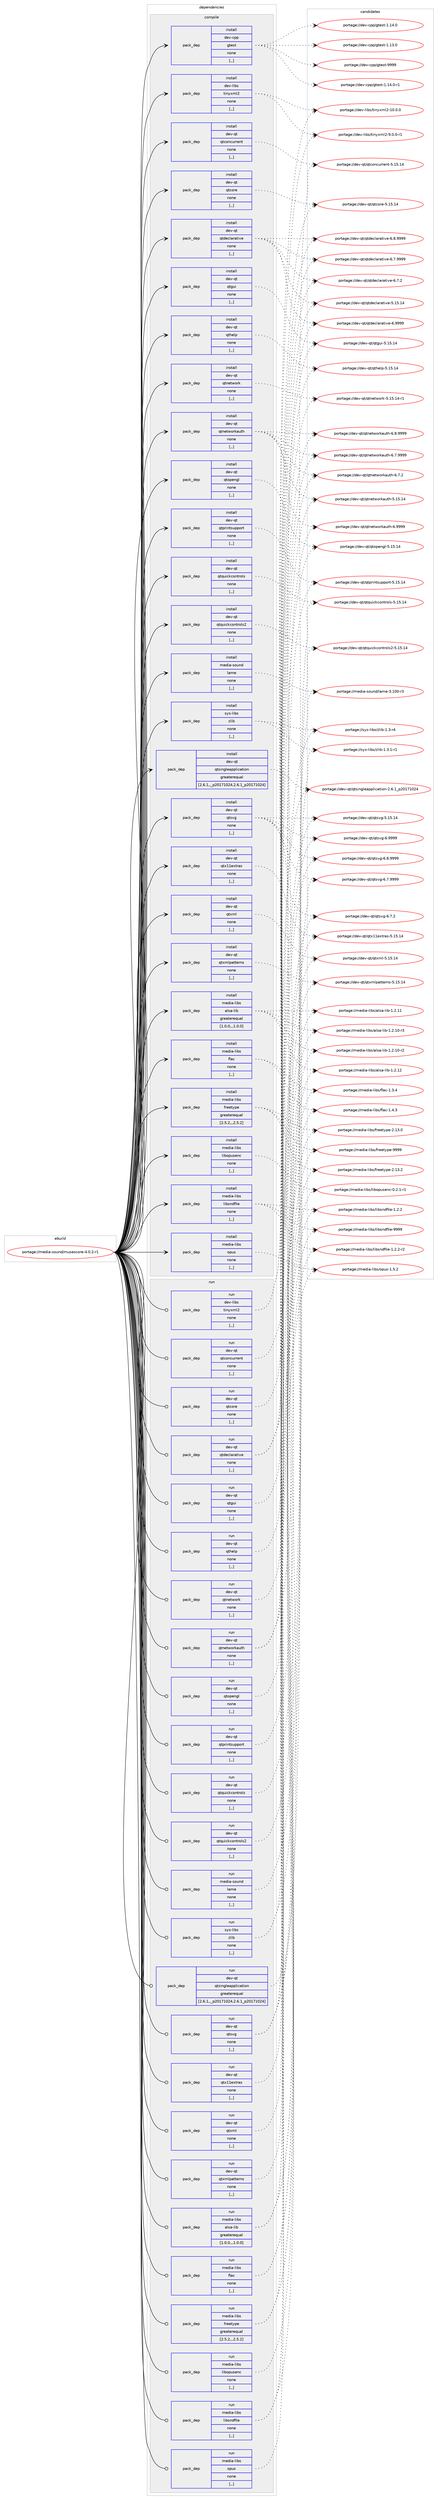 digraph prolog {

# *************
# Graph options
# *************

newrank=true;
concentrate=true;
compound=true;
graph [rankdir=LR,fontname=Helvetica,fontsize=10,ranksep=1.5];#, ranksep=2.5, nodesep=0.2];
edge  [arrowhead=vee];
node  [fontname=Helvetica,fontsize=10];

# **********
# The ebuild
# **********

subgraph cluster_leftcol {
color=gray;
label=<<i>ebuild</i>>;
id [label="portage://media-sound/musescore-4.0.2-r1", color=red, width=4, href="../media-sound/musescore-4.0.2-r1.svg"];
}

# ****************
# The dependencies
# ****************

subgraph cluster_midcol {
color=gray;
label=<<i>dependencies</i>>;
subgraph cluster_compile {
fillcolor="#eeeeee";
style=filled;
label=<<i>compile</i>>;
subgraph pack235444 {
dependency318830 [label=<<TABLE BORDER="0" CELLBORDER="1" CELLSPACING="0" CELLPADDING="4" WIDTH="220"><TR><TD ROWSPAN="6" CELLPADDING="30">pack_dep</TD></TR><TR><TD WIDTH="110">install</TD></TR><TR><TD>dev-cpp</TD></TR><TR><TD>gtest</TD></TR><TR><TD>none</TD></TR><TR><TD>[,,]</TD></TR></TABLE>>, shape=none, color=blue];
}
id:e -> dependency318830:w [weight=20,style="solid",arrowhead="vee"];
subgraph pack235445 {
dependency318831 [label=<<TABLE BORDER="0" CELLBORDER="1" CELLSPACING="0" CELLPADDING="4" WIDTH="220"><TR><TD ROWSPAN="6" CELLPADDING="30">pack_dep</TD></TR><TR><TD WIDTH="110">install</TD></TR><TR><TD>dev-libs</TD></TR><TR><TD>tinyxml2</TD></TR><TR><TD>none</TD></TR><TR><TD>[,,]</TD></TR></TABLE>>, shape=none, color=blue];
}
id:e -> dependency318831:w [weight=20,style="solid",arrowhead="vee"];
subgraph pack235446 {
dependency318832 [label=<<TABLE BORDER="0" CELLBORDER="1" CELLSPACING="0" CELLPADDING="4" WIDTH="220"><TR><TD ROWSPAN="6" CELLPADDING="30">pack_dep</TD></TR><TR><TD WIDTH="110">install</TD></TR><TR><TD>dev-qt</TD></TR><TR><TD>qtconcurrent</TD></TR><TR><TD>none</TD></TR><TR><TD>[,,]</TD></TR></TABLE>>, shape=none, color=blue];
}
id:e -> dependency318832:w [weight=20,style="solid",arrowhead="vee"];
subgraph pack235447 {
dependency318833 [label=<<TABLE BORDER="0" CELLBORDER="1" CELLSPACING="0" CELLPADDING="4" WIDTH="220"><TR><TD ROWSPAN="6" CELLPADDING="30">pack_dep</TD></TR><TR><TD WIDTH="110">install</TD></TR><TR><TD>dev-qt</TD></TR><TR><TD>qtcore</TD></TR><TR><TD>none</TD></TR><TR><TD>[,,]</TD></TR></TABLE>>, shape=none, color=blue];
}
id:e -> dependency318833:w [weight=20,style="solid",arrowhead="vee"];
subgraph pack235448 {
dependency318834 [label=<<TABLE BORDER="0" CELLBORDER="1" CELLSPACING="0" CELLPADDING="4" WIDTH="220"><TR><TD ROWSPAN="6" CELLPADDING="30">pack_dep</TD></TR><TR><TD WIDTH="110">install</TD></TR><TR><TD>dev-qt</TD></TR><TR><TD>qtdeclarative</TD></TR><TR><TD>none</TD></TR><TR><TD>[,,]</TD></TR></TABLE>>, shape=none, color=blue];
}
id:e -> dependency318834:w [weight=20,style="solid",arrowhead="vee"];
subgraph pack235449 {
dependency318835 [label=<<TABLE BORDER="0" CELLBORDER="1" CELLSPACING="0" CELLPADDING="4" WIDTH="220"><TR><TD ROWSPAN="6" CELLPADDING="30">pack_dep</TD></TR><TR><TD WIDTH="110">install</TD></TR><TR><TD>dev-qt</TD></TR><TR><TD>qtgui</TD></TR><TR><TD>none</TD></TR><TR><TD>[,,]</TD></TR></TABLE>>, shape=none, color=blue];
}
id:e -> dependency318835:w [weight=20,style="solid",arrowhead="vee"];
subgraph pack235450 {
dependency318836 [label=<<TABLE BORDER="0" CELLBORDER="1" CELLSPACING="0" CELLPADDING="4" WIDTH="220"><TR><TD ROWSPAN="6" CELLPADDING="30">pack_dep</TD></TR><TR><TD WIDTH="110">install</TD></TR><TR><TD>dev-qt</TD></TR><TR><TD>qthelp</TD></TR><TR><TD>none</TD></TR><TR><TD>[,,]</TD></TR></TABLE>>, shape=none, color=blue];
}
id:e -> dependency318836:w [weight=20,style="solid",arrowhead="vee"];
subgraph pack235451 {
dependency318837 [label=<<TABLE BORDER="0" CELLBORDER="1" CELLSPACING="0" CELLPADDING="4" WIDTH="220"><TR><TD ROWSPAN="6" CELLPADDING="30">pack_dep</TD></TR><TR><TD WIDTH="110">install</TD></TR><TR><TD>dev-qt</TD></TR><TR><TD>qtnetwork</TD></TR><TR><TD>none</TD></TR><TR><TD>[,,]</TD></TR></TABLE>>, shape=none, color=blue];
}
id:e -> dependency318837:w [weight=20,style="solid",arrowhead="vee"];
subgraph pack235452 {
dependency318838 [label=<<TABLE BORDER="0" CELLBORDER="1" CELLSPACING="0" CELLPADDING="4" WIDTH="220"><TR><TD ROWSPAN="6" CELLPADDING="30">pack_dep</TD></TR><TR><TD WIDTH="110">install</TD></TR><TR><TD>dev-qt</TD></TR><TR><TD>qtnetworkauth</TD></TR><TR><TD>none</TD></TR><TR><TD>[,,]</TD></TR></TABLE>>, shape=none, color=blue];
}
id:e -> dependency318838:w [weight=20,style="solid",arrowhead="vee"];
subgraph pack235453 {
dependency318839 [label=<<TABLE BORDER="0" CELLBORDER="1" CELLSPACING="0" CELLPADDING="4" WIDTH="220"><TR><TD ROWSPAN="6" CELLPADDING="30">pack_dep</TD></TR><TR><TD WIDTH="110">install</TD></TR><TR><TD>dev-qt</TD></TR><TR><TD>qtopengl</TD></TR><TR><TD>none</TD></TR><TR><TD>[,,]</TD></TR></TABLE>>, shape=none, color=blue];
}
id:e -> dependency318839:w [weight=20,style="solid",arrowhead="vee"];
subgraph pack235454 {
dependency318840 [label=<<TABLE BORDER="0" CELLBORDER="1" CELLSPACING="0" CELLPADDING="4" WIDTH="220"><TR><TD ROWSPAN="6" CELLPADDING="30">pack_dep</TD></TR><TR><TD WIDTH="110">install</TD></TR><TR><TD>dev-qt</TD></TR><TR><TD>qtprintsupport</TD></TR><TR><TD>none</TD></TR><TR><TD>[,,]</TD></TR></TABLE>>, shape=none, color=blue];
}
id:e -> dependency318840:w [weight=20,style="solid",arrowhead="vee"];
subgraph pack235455 {
dependency318841 [label=<<TABLE BORDER="0" CELLBORDER="1" CELLSPACING="0" CELLPADDING="4" WIDTH="220"><TR><TD ROWSPAN="6" CELLPADDING="30">pack_dep</TD></TR><TR><TD WIDTH="110">install</TD></TR><TR><TD>dev-qt</TD></TR><TR><TD>qtquickcontrols</TD></TR><TR><TD>none</TD></TR><TR><TD>[,,]</TD></TR></TABLE>>, shape=none, color=blue];
}
id:e -> dependency318841:w [weight=20,style="solid",arrowhead="vee"];
subgraph pack235456 {
dependency318842 [label=<<TABLE BORDER="0" CELLBORDER="1" CELLSPACING="0" CELLPADDING="4" WIDTH="220"><TR><TD ROWSPAN="6" CELLPADDING="30">pack_dep</TD></TR><TR><TD WIDTH="110">install</TD></TR><TR><TD>dev-qt</TD></TR><TR><TD>qtquickcontrols2</TD></TR><TR><TD>none</TD></TR><TR><TD>[,,]</TD></TR></TABLE>>, shape=none, color=blue];
}
id:e -> dependency318842:w [weight=20,style="solid",arrowhead="vee"];
subgraph pack235457 {
dependency318843 [label=<<TABLE BORDER="0" CELLBORDER="1" CELLSPACING="0" CELLPADDING="4" WIDTH="220"><TR><TD ROWSPAN="6" CELLPADDING="30">pack_dep</TD></TR><TR><TD WIDTH="110">install</TD></TR><TR><TD>dev-qt</TD></TR><TR><TD>qtsingleapplication</TD></TR><TR><TD>greaterequal</TD></TR><TR><TD>[2.6.1,,_p20171024,2.6.1_p20171024]</TD></TR></TABLE>>, shape=none, color=blue];
}
id:e -> dependency318843:w [weight=20,style="solid",arrowhead="vee"];
subgraph pack235458 {
dependency318844 [label=<<TABLE BORDER="0" CELLBORDER="1" CELLSPACING="0" CELLPADDING="4" WIDTH="220"><TR><TD ROWSPAN="6" CELLPADDING="30">pack_dep</TD></TR><TR><TD WIDTH="110">install</TD></TR><TR><TD>dev-qt</TD></TR><TR><TD>qtsvg</TD></TR><TR><TD>none</TD></TR><TR><TD>[,,]</TD></TR></TABLE>>, shape=none, color=blue];
}
id:e -> dependency318844:w [weight=20,style="solid",arrowhead="vee"];
subgraph pack235459 {
dependency318845 [label=<<TABLE BORDER="0" CELLBORDER="1" CELLSPACING="0" CELLPADDING="4" WIDTH="220"><TR><TD ROWSPAN="6" CELLPADDING="30">pack_dep</TD></TR><TR><TD WIDTH="110">install</TD></TR><TR><TD>dev-qt</TD></TR><TR><TD>qtx11extras</TD></TR><TR><TD>none</TD></TR><TR><TD>[,,]</TD></TR></TABLE>>, shape=none, color=blue];
}
id:e -> dependency318845:w [weight=20,style="solid",arrowhead="vee"];
subgraph pack235460 {
dependency318846 [label=<<TABLE BORDER="0" CELLBORDER="1" CELLSPACING="0" CELLPADDING="4" WIDTH="220"><TR><TD ROWSPAN="6" CELLPADDING="30">pack_dep</TD></TR><TR><TD WIDTH="110">install</TD></TR><TR><TD>dev-qt</TD></TR><TR><TD>qtxml</TD></TR><TR><TD>none</TD></TR><TR><TD>[,,]</TD></TR></TABLE>>, shape=none, color=blue];
}
id:e -> dependency318846:w [weight=20,style="solid",arrowhead="vee"];
subgraph pack235461 {
dependency318847 [label=<<TABLE BORDER="0" CELLBORDER="1" CELLSPACING="0" CELLPADDING="4" WIDTH="220"><TR><TD ROWSPAN="6" CELLPADDING="30">pack_dep</TD></TR><TR><TD WIDTH="110">install</TD></TR><TR><TD>dev-qt</TD></TR><TR><TD>qtxmlpatterns</TD></TR><TR><TD>none</TD></TR><TR><TD>[,,]</TD></TR></TABLE>>, shape=none, color=blue];
}
id:e -> dependency318847:w [weight=20,style="solid",arrowhead="vee"];
subgraph pack235462 {
dependency318848 [label=<<TABLE BORDER="0" CELLBORDER="1" CELLSPACING="0" CELLPADDING="4" WIDTH="220"><TR><TD ROWSPAN="6" CELLPADDING="30">pack_dep</TD></TR><TR><TD WIDTH="110">install</TD></TR><TR><TD>media-libs</TD></TR><TR><TD>alsa-lib</TD></TR><TR><TD>greaterequal</TD></TR><TR><TD>[1.0.0,,,1.0.0]</TD></TR></TABLE>>, shape=none, color=blue];
}
id:e -> dependency318848:w [weight=20,style="solid",arrowhead="vee"];
subgraph pack235463 {
dependency318849 [label=<<TABLE BORDER="0" CELLBORDER="1" CELLSPACING="0" CELLPADDING="4" WIDTH="220"><TR><TD ROWSPAN="6" CELLPADDING="30">pack_dep</TD></TR><TR><TD WIDTH="110">install</TD></TR><TR><TD>media-libs</TD></TR><TR><TD>flac</TD></TR><TR><TD>none</TD></TR><TR><TD>[,,]</TD></TR></TABLE>>, shape=none, color=blue];
}
id:e -> dependency318849:w [weight=20,style="solid",arrowhead="vee"];
subgraph pack235464 {
dependency318850 [label=<<TABLE BORDER="0" CELLBORDER="1" CELLSPACING="0" CELLPADDING="4" WIDTH="220"><TR><TD ROWSPAN="6" CELLPADDING="30">pack_dep</TD></TR><TR><TD WIDTH="110">install</TD></TR><TR><TD>media-libs</TD></TR><TR><TD>freetype</TD></TR><TR><TD>greaterequal</TD></TR><TR><TD>[2.5.2,,,2.5.2]</TD></TR></TABLE>>, shape=none, color=blue];
}
id:e -> dependency318850:w [weight=20,style="solid",arrowhead="vee"];
subgraph pack235465 {
dependency318851 [label=<<TABLE BORDER="0" CELLBORDER="1" CELLSPACING="0" CELLPADDING="4" WIDTH="220"><TR><TD ROWSPAN="6" CELLPADDING="30">pack_dep</TD></TR><TR><TD WIDTH="110">install</TD></TR><TR><TD>media-libs</TD></TR><TR><TD>libopusenc</TD></TR><TR><TD>none</TD></TR><TR><TD>[,,]</TD></TR></TABLE>>, shape=none, color=blue];
}
id:e -> dependency318851:w [weight=20,style="solid",arrowhead="vee"];
subgraph pack235466 {
dependency318852 [label=<<TABLE BORDER="0" CELLBORDER="1" CELLSPACING="0" CELLPADDING="4" WIDTH="220"><TR><TD ROWSPAN="6" CELLPADDING="30">pack_dep</TD></TR><TR><TD WIDTH="110">install</TD></TR><TR><TD>media-libs</TD></TR><TR><TD>libsndfile</TD></TR><TR><TD>none</TD></TR><TR><TD>[,,]</TD></TR></TABLE>>, shape=none, color=blue];
}
id:e -> dependency318852:w [weight=20,style="solid",arrowhead="vee"];
subgraph pack235467 {
dependency318853 [label=<<TABLE BORDER="0" CELLBORDER="1" CELLSPACING="0" CELLPADDING="4" WIDTH="220"><TR><TD ROWSPAN="6" CELLPADDING="30">pack_dep</TD></TR><TR><TD WIDTH="110">install</TD></TR><TR><TD>media-libs</TD></TR><TR><TD>opus</TD></TR><TR><TD>none</TD></TR><TR><TD>[,,]</TD></TR></TABLE>>, shape=none, color=blue];
}
id:e -> dependency318853:w [weight=20,style="solid",arrowhead="vee"];
subgraph pack235468 {
dependency318854 [label=<<TABLE BORDER="0" CELLBORDER="1" CELLSPACING="0" CELLPADDING="4" WIDTH="220"><TR><TD ROWSPAN="6" CELLPADDING="30">pack_dep</TD></TR><TR><TD WIDTH="110">install</TD></TR><TR><TD>media-sound</TD></TR><TR><TD>lame</TD></TR><TR><TD>none</TD></TR><TR><TD>[,,]</TD></TR></TABLE>>, shape=none, color=blue];
}
id:e -> dependency318854:w [weight=20,style="solid",arrowhead="vee"];
subgraph pack235469 {
dependency318855 [label=<<TABLE BORDER="0" CELLBORDER="1" CELLSPACING="0" CELLPADDING="4" WIDTH="220"><TR><TD ROWSPAN="6" CELLPADDING="30">pack_dep</TD></TR><TR><TD WIDTH="110">install</TD></TR><TR><TD>sys-libs</TD></TR><TR><TD>zlib</TD></TR><TR><TD>none</TD></TR><TR><TD>[,,]</TD></TR></TABLE>>, shape=none, color=blue];
}
id:e -> dependency318855:w [weight=20,style="solid",arrowhead="vee"];
}
subgraph cluster_compileandrun {
fillcolor="#eeeeee";
style=filled;
label=<<i>compile and run</i>>;
}
subgraph cluster_run {
fillcolor="#eeeeee";
style=filled;
label=<<i>run</i>>;
subgraph pack235470 {
dependency318856 [label=<<TABLE BORDER="0" CELLBORDER="1" CELLSPACING="0" CELLPADDING="4" WIDTH="220"><TR><TD ROWSPAN="6" CELLPADDING="30">pack_dep</TD></TR><TR><TD WIDTH="110">run</TD></TR><TR><TD>dev-libs</TD></TR><TR><TD>tinyxml2</TD></TR><TR><TD>none</TD></TR><TR><TD>[,,]</TD></TR></TABLE>>, shape=none, color=blue];
}
id:e -> dependency318856:w [weight=20,style="solid",arrowhead="odot"];
subgraph pack235471 {
dependency318857 [label=<<TABLE BORDER="0" CELLBORDER="1" CELLSPACING="0" CELLPADDING="4" WIDTH="220"><TR><TD ROWSPAN="6" CELLPADDING="30">pack_dep</TD></TR><TR><TD WIDTH="110">run</TD></TR><TR><TD>dev-qt</TD></TR><TR><TD>qtconcurrent</TD></TR><TR><TD>none</TD></TR><TR><TD>[,,]</TD></TR></TABLE>>, shape=none, color=blue];
}
id:e -> dependency318857:w [weight=20,style="solid",arrowhead="odot"];
subgraph pack235472 {
dependency318858 [label=<<TABLE BORDER="0" CELLBORDER="1" CELLSPACING="0" CELLPADDING="4" WIDTH="220"><TR><TD ROWSPAN="6" CELLPADDING="30">pack_dep</TD></TR><TR><TD WIDTH="110">run</TD></TR><TR><TD>dev-qt</TD></TR><TR><TD>qtcore</TD></TR><TR><TD>none</TD></TR><TR><TD>[,,]</TD></TR></TABLE>>, shape=none, color=blue];
}
id:e -> dependency318858:w [weight=20,style="solid",arrowhead="odot"];
subgraph pack235473 {
dependency318859 [label=<<TABLE BORDER="0" CELLBORDER="1" CELLSPACING="0" CELLPADDING="4" WIDTH="220"><TR><TD ROWSPAN="6" CELLPADDING="30">pack_dep</TD></TR><TR><TD WIDTH="110">run</TD></TR><TR><TD>dev-qt</TD></TR><TR><TD>qtdeclarative</TD></TR><TR><TD>none</TD></TR><TR><TD>[,,]</TD></TR></TABLE>>, shape=none, color=blue];
}
id:e -> dependency318859:w [weight=20,style="solid",arrowhead="odot"];
subgraph pack235474 {
dependency318860 [label=<<TABLE BORDER="0" CELLBORDER="1" CELLSPACING="0" CELLPADDING="4" WIDTH="220"><TR><TD ROWSPAN="6" CELLPADDING="30">pack_dep</TD></TR><TR><TD WIDTH="110">run</TD></TR><TR><TD>dev-qt</TD></TR><TR><TD>qtgui</TD></TR><TR><TD>none</TD></TR><TR><TD>[,,]</TD></TR></TABLE>>, shape=none, color=blue];
}
id:e -> dependency318860:w [weight=20,style="solid",arrowhead="odot"];
subgraph pack235475 {
dependency318861 [label=<<TABLE BORDER="0" CELLBORDER="1" CELLSPACING="0" CELLPADDING="4" WIDTH="220"><TR><TD ROWSPAN="6" CELLPADDING="30">pack_dep</TD></TR><TR><TD WIDTH="110">run</TD></TR><TR><TD>dev-qt</TD></TR><TR><TD>qthelp</TD></TR><TR><TD>none</TD></TR><TR><TD>[,,]</TD></TR></TABLE>>, shape=none, color=blue];
}
id:e -> dependency318861:w [weight=20,style="solid",arrowhead="odot"];
subgraph pack235476 {
dependency318862 [label=<<TABLE BORDER="0" CELLBORDER="1" CELLSPACING="0" CELLPADDING="4" WIDTH="220"><TR><TD ROWSPAN="6" CELLPADDING="30">pack_dep</TD></TR><TR><TD WIDTH="110">run</TD></TR><TR><TD>dev-qt</TD></TR><TR><TD>qtnetwork</TD></TR><TR><TD>none</TD></TR><TR><TD>[,,]</TD></TR></TABLE>>, shape=none, color=blue];
}
id:e -> dependency318862:w [weight=20,style="solid",arrowhead="odot"];
subgraph pack235477 {
dependency318863 [label=<<TABLE BORDER="0" CELLBORDER="1" CELLSPACING="0" CELLPADDING="4" WIDTH="220"><TR><TD ROWSPAN="6" CELLPADDING="30">pack_dep</TD></TR><TR><TD WIDTH="110">run</TD></TR><TR><TD>dev-qt</TD></TR><TR><TD>qtnetworkauth</TD></TR><TR><TD>none</TD></TR><TR><TD>[,,]</TD></TR></TABLE>>, shape=none, color=blue];
}
id:e -> dependency318863:w [weight=20,style="solid",arrowhead="odot"];
subgraph pack235478 {
dependency318864 [label=<<TABLE BORDER="0" CELLBORDER="1" CELLSPACING="0" CELLPADDING="4" WIDTH="220"><TR><TD ROWSPAN="6" CELLPADDING="30">pack_dep</TD></TR><TR><TD WIDTH="110">run</TD></TR><TR><TD>dev-qt</TD></TR><TR><TD>qtopengl</TD></TR><TR><TD>none</TD></TR><TR><TD>[,,]</TD></TR></TABLE>>, shape=none, color=blue];
}
id:e -> dependency318864:w [weight=20,style="solid",arrowhead="odot"];
subgraph pack235479 {
dependency318865 [label=<<TABLE BORDER="0" CELLBORDER="1" CELLSPACING="0" CELLPADDING="4" WIDTH="220"><TR><TD ROWSPAN="6" CELLPADDING="30">pack_dep</TD></TR><TR><TD WIDTH="110">run</TD></TR><TR><TD>dev-qt</TD></TR><TR><TD>qtprintsupport</TD></TR><TR><TD>none</TD></TR><TR><TD>[,,]</TD></TR></TABLE>>, shape=none, color=blue];
}
id:e -> dependency318865:w [weight=20,style="solid",arrowhead="odot"];
subgraph pack235480 {
dependency318866 [label=<<TABLE BORDER="0" CELLBORDER="1" CELLSPACING="0" CELLPADDING="4" WIDTH="220"><TR><TD ROWSPAN="6" CELLPADDING="30">pack_dep</TD></TR><TR><TD WIDTH="110">run</TD></TR><TR><TD>dev-qt</TD></TR><TR><TD>qtquickcontrols</TD></TR><TR><TD>none</TD></TR><TR><TD>[,,]</TD></TR></TABLE>>, shape=none, color=blue];
}
id:e -> dependency318866:w [weight=20,style="solid",arrowhead="odot"];
subgraph pack235481 {
dependency318867 [label=<<TABLE BORDER="0" CELLBORDER="1" CELLSPACING="0" CELLPADDING="4" WIDTH="220"><TR><TD ROWSPAN="6" CELLPADDING="30">pack_dep</TD></TR><TR><TD WIDTH="110">run</TD></TR><TR><TD>dev-qt</TD></TR><TR><TD>qtquickcontrols2</TD></TR><TR><TD>none</TD></TR><TR><TD>[,,]</TD></TR></TABLE>>, shape=none, color=blue];
}
id:e -> dependency318867:w [weight=20,style="solid",arrowhead="odot"];
subgraph pack235482 {
dependency318868 [label=<<TABLE BORDER="0" CELLBORDER="1" CELLSPACING="0" CELLPADDING="4" WIDTH="220"><TR><TD ROWSPAN="6" CELLPADDING="30">pack_dep</TD></TR><TR><TD WIDTH="110">run</TD></TR><TR><TD>dev-qt</TD></TR><TR><TD>qtsingleapplication</TD></TR><TR><TD>greaterequal</TD></TR><TR><TD>[2.6.1,,_p20171024,2.6.1_p20171024]</TD></TR></TABLE>>, shape=none, color=blue];
}
id:e -> dependency318868:w [weight=20,style="solid",arrowhead="odot"];
subgraph pack235483 {
dependency318869 [label=<<TABLE BORDER="0" CELLBORDER="1" CELLSPACING="0" CELLPADDING="4" WIDTH="220"><TR><TD ROWSPAN="6" CELLPADDING="30">pack_dep</TD></TR><TR><TD WIDTH="110">run</TD></TR><TR><TD>dev-qt</TD></TR><TR><TD>qtsvg</TD></TR><TR><TD>none</TD></TR><TR><TD>[,,]</TD></TR></TABLE>>, shape=none, color=blue];
}
id:e -> dependency318869:w [weight=20,style="solid",arrowhead="odot"];
subgraph pack235484 {
dependency318870 [label=<<TABLE BORDER="0" CELLBORDER="1" CELLSPACING="0" CELLPADDING="4" WIDTH="220"><TR><TD ROWSPAN="6" CELLPADDING="30">pack_dep</TD></TR><TR><TD WIDTH="110">run</TD></TR><TR><TD>dev-qt</TD></TR><TR><TD>qtx11extras</TD></TR><TR><TD>none</TD></TR><TR><TD>[,,]</TD></TR></TABLE>>, shape=none, color=blue];
}
id:e -> dependency318870:w [weight=20,style="solid",arrowhead="odot"];
subgraph pack235485 {
dependency318871 [label=<<TABLE BORDER="0" CELLBORDER="1" CELLSPACING="0" CELLPADDING="4" WIDTH="220"><TR><TD ROWSPAN="6" CELLPADDING="30">pack_dep</TD></TR><TR><TD WIDTH="110">run</TD></TR><TR><TD>dev-qt</TD></TR><TR><TD>qtxml</TD></TR><TR><TD>none</TD></TR><TR><TD>[,,]</TD></TR></TABLE>>, shape=none, color=blue];
}
id:e -> dependency318871:w [weight=20,style="solid",arrowhead="odot"];
subgraph pack235486 {
dependency318872 [label=<<TABLE BORDER="0" CELLBORDER="1" CELLSPACING="0" CELLPADDING="4" WIDTH="220"><TR><TD ROWSPAN="6" CELLPADDING="30">pack_dep</TD></TR><TR><TD WIDTH="110">run</TD></TR><TR><TD>dev-qt</TD></TR><TR><TD>qtxmlpatterns</TD></TR><TR><TD>none</TD></TR><TR><TD>[,,]</TD></TR></TABLE>>, shape=none, color=blue];
}
id:e -> dependency318872:w [weight=20,style="solid",arrowhead="odot"];
subgraph pack235487 {
dependency318873 [label=<<TABLE BORDER="0" CELLBORDER="1" CELLSPACING="0" CELLPADDING="4" WIDTH="220"><TR><TD ROWSPAN="6" CELLPADDING="30">pack_dep</TD></TR><TR><TD WIDTH="110">run</TD></TR><TR><TD>media-libs</TD></TR><TR><TD>alsa-lib</TD></TR><TR><TD>greaterequal</TD></TR><TR><TD>[1.0.0,,,1.0.0]</TD></TR></TABLE>>, shape=none, color=blue];
}
id:e -> dependency318873:w [weight=20,style="solid",arrowhead="odot"];
subgraph pack235488 {
dependency318874 [label=<<TABLE BORDER="0" CELLBORDER="1" CELLSPACING="0" CELLPADDING="4" WIDTH="220"><TR><TD ROWSPAN="6" CELLPADDING="30">pack_dep</TD></TR><TR><TD WIDTH="110">run</TD></TR><TR><TD>media-libs</TD></TR><TR><TD>flac</TD></TR><TR><TD>none</TD></TR><TR><TD>[,,]</TD></TR></TABLE>>, shape=none, color=blue];
}
id:e -> dependency318874:w [weight=20,style="solid",arrowhead="odot"];
subgraph pack235489 {
dependency318875 [label=<<TABLE BORDER="0" CELLBORDER="1" CELLSPACING="0" CELLPADDING="4" WIDTH="220"><TR><TD ROWSPAN="6" CELLPADDING="30">pack_dep</TD></TR><TR><TD WIDTH="110">run</TD></TR><TR><TD>media-libs</TD></TR><TR><TD>freetype</TD></TR><TR><TD>greaterequal</TD></TR><TR><TD>[2.5.2,,,2.5.2]</TD></TR></TABLE>>, shape=none, color=blue];
}
id:e -> dependency318875:w [weight=20,style="solid",arrowhead="odot"];
subgraph pack235490 {
dependency318876 [label=<<TABLE BORDER="0" CELLBORDER="1" CELLSPACING="0" CELLPADDING="4" WIDTH="220"><TR><TD ROWSPAN="6" CELLPADDING="30">pack_dep</TD></TR><TR><TD WIDTH="110">run</TD></TR><TR><TD>media-libs</TD></TR><TR><TD>libopusenc</TD></TR><TR><TD>none</TD></TR><TR><TD>[,,]</TD></TR></TABLE>>, shape=none, color=blue];
}
id:e -> dependency318876:w [weight=20,style="solid",arrowhead="odot"];
subgraph pack235491 {
dependency318877 [label=<<TABLE BORDER="0" CELLBORDER="1" CELLSPACING="0" CELLPADDING="4" WIDTH="220"><TR><TD ROWSPAN="6" CELLPADDING="30">pack_dep</TD></TR><TR><TD WIDTH="110">run</TD></TR><TR><TD>media-libs</TD></TR><TR><TD>libsndfile</TD></TR><TR><TD>none</TD></TR><TR><TD>[,,]</TD></TR></TABLE>>, shape=none, color=blue];
}
id:e -> dependency318877:w [weight=20,style="solid",arrowhead="odot"];
subgraph pack235492 {
dependency318878 [label=<<TABLE BORDER="0" CELLBORDER="1" CELLSPACING="0" CELLPADDING="4" WIDTH="220"><TR><TD ROWSPAN="6" CELLPADDING="30">pack_dep</TD></TR><TR><TD WIDTH="110">run</TD></TR><TR><TD>media-libs</TD></TR><TR><TD>opus</TD></TR><TR><TD>none</TD></TR><TR><TD>[,,]</TD></TR></TABLE>>, shape=none, color=blue];
}
id:e -> dependency318878:w [weight=20,style="solid",arrowhead="odot"];
subgraph pack235493 {
dependency318879 [label=<<TABLE BORDER="0" CELLBORDER="1" CELLSPACING="0" CELLPADDING="4" WIDTH="220"><TR><TD ROWSPAN="6" CELLPADDING="30">pack_dep</TD></TR><TR><TD WIDTH="110">run</TD></TR><TR><TD>media-sound</TD></TR><TR><TD>lame</TD></TR><TR><TD>none</TD></TR><TR><TD>[,,]</TD></TR></TABLE>>, shape=none, color=blue];
}
id:e -> dependency318879:w [weight=20,style="solid",arrowhead="odot"];
subgraph pack235494 {
dependency318880 [label=<<TABLE BORDER="0" CELLBORDER="1" CELLSPACING="0" CELLPADDING="4" WIDTH="220"><TR><TD ROWSPAN="6" CELLPADDING="30">pack_dep</TD></TR><TR><TD WIDTH="110">run</TD></TR><TR><TD>sys-libs</TD></TR><TR><TD>zlib</TD></TR><TR><TD>none</TD></TR><TR><TD>[,,]</TD></TR></TABLE>>, shape=none, color=blue];
}
id:e -> dependency318880:w [weight=20,style="solid",arrowhead="odot"];
}
}

# **************
# The candidates
# **************

subgraph cluster_choices {
rank=same;
color=gray;
label=<<i>candidates</i>>;

subgraph choice235444 {
color=black;
nodesep=1;
choice1001011184599112112471031161011151164557575757 [label="portage://dev-cpp/gtest-9999", color=red, width=4,href="../dev-cpp/gtest-9999.svg"];
choice100101118459911211247103116101115116454946495246484511449 [label="portage://dev-cpp/gtest-1.14.0-r1", color=red, width=4,href="../dev-cpp/gtest-1.14.0-r1.svg"];
choice10010111845991121124710311610111511645494649524648 [label="portage://dev-cpp/gtest-1.14.0", color=red, width=4,href="../dev-cpp/gtest-1.14.0.svg"];
choice10010111845991121124710311610111511645494649514648 [label="portage://dev-cpp/gtest-1.13.0", color=red, width=4,href="../dev-cpp/gtest-1.13.0.svg"];
dependency318830:e -> choice1001011184599112112471031161011151164557575757:w [style=dotted,weight="100"];
dependency318830:e -> choice100101118459911211247103116101115116454946495246484511449:w [style=dotted,weight="100"];
dependency318830:e -> choice10010111845991121124710311610111511645494649524648:w [style=dotted,weight="100"];
dependency318830:e -> choice10010111845991121124710311610111511645494649514648:w [style=dotted,weight="100"];
}
subgraph choice235445 {
color=black;
nodesep=1;
choice1001011184510810598115471161051101211201091085045494846484648 [label="portage://dev-libs/tinyxml2-10.0.0", color=red, width=4,href="../dev-libs/tinyxml2-10.0.0.svg"];
choice100101118451081059811547116105110121120109108504557464846484511449 [label="portage://dev-libs/tinyxml2-9.0.0-r1", color=red, width=4,href="../dev-libs/tinyxml2-9.0.0-r1.svg"];
dependency318831:e -> choice1001011184510810598115471161051101211201091085045494846484648:w [style=dotted,weight="100"];
dependency318831:e -> choice100101118451081059811547116105110121120109108504557464846484511449:w [style=dotted,weight="100"];
}
subgraph choice235446 {
color=black;
nodesep=1;
choice100101118451131164711311699111110991171141141011101164553464953464952 [label="portage://dev-qt/qtconcurrent-5.15.14", color=red, width=4,href="../dev-qt/qtconcurrent-5.15.14.svg"];
dependency318832:e -> choice100101118451131164711311699111110991171141141011101164553464953464952:w [style=dotted,weight="100"];
}
subgraph choice235447 {
color=black;
nodesep=1;
choice1001011184511311647113116991111141014553464953464952 [label="portage://dev-qt/qtcore-5.15.14", color=red, width=4,href="../dev-qt/qtcore-5.15.14.svg"];
dependency318833:e -> choice1001011184511311647113116991111141014553464953464952:w [style=dotted,weight="100"];
}
subgraph choice235448 {
color=black;
nodesep=1;
choice100101118451131164711311610010199108971149711610511810145544657575757 [label="portage://dev-qt/qtdeclarative-6.9999", color=red, width=4,href="../dev-qt/qtdeclarative-6.9999.svg"];
choice1001011184511311647113116100101991089711497116105118101455446564657575757 [label="portage://dev-qt/qtdeclarative-6.8.9999", color=red, width=4,href="../dev-qt/qtdeclarative-6.8.9999.svg"];
choice1001011184511311647113116100101991089711497116105118101455446554657575757 [label="portage://dev-qt/qtdeclarative-6.7.9999", color=red, width=4,href="../dev-qt/qtdeclarative-6.7.9999.svg"];
choice1001011184511311647113116100101991089711497116105118101455446554650 [label="portage://dev-qt/qtdeclarative-6.7.2", color=red, width=4,href="../dev-qt/qtdeclarative-6.7.2.svg"];
choice10010111845113116471131161001019910897114971161051181014553464953464952 [label="portage://dev-qt/qtdeclarative-5.15.14", color=red, width=4,href="../dev-qt/qtdeclarative-5.15.14.svg"];
dependency318834:e -> choice100101118451131164711311610010199108971149711610511810145544657575757:w [style=dotted,weight="100"];
dependency318834:e -> choice1001011184511311647113116100101991089711497116105118101455446564657575757:w [style=dotted,weight="100"];
dependency318834:e -> choice1001011184511311647113116100101991089711497116105118101455446554657575757:w [style=dotted,weight="100"];
dependency318834:e -> choice1001011184511311647113116100101991089711497116105118101455446554650:w [style=dotted,weight="100"];
dependency318834:e -> choice10010111845113116471131161001019910897114971161051181014553464953464952:w [style=dotted,weight="100"];
}
subgraph choice235449 {
color=black;
nodesep=1;
choice10010111845113116471131161031171054553464953464952 [label="portage://dev-qt/qtgui-5.15.14", color=red, width=4,href="../dev-qt/qtgui-5.15.14.svg"];
dependency318835:e -> choice10010111845113116471131161031171054553464953464952:w [style=dotted,weight="100"];
}
subgraph choice235450 {
color=black;
nodesep=1;
choice10010111845113116471131161041011081124553464953464952 [label="portage://dev-qt/qthelp-5.15.14", color=red, width=4,href="../dev-qt/qthelp-5.15.14.svg"];
dependency318836:e -> choice10010111845113116471131161041011081124553464953464952:w [style=dotted,weight="100"];
}
subgraph choice235451 {
color=black;
nodesep=1;
choice100101118451131164711311611010111611911111410745534649534649524511449 [label="portage://dev-qt/qtnetwork-5.15.14-r1", color=red, width=4,href="../dev-qt/qtnetwork-5.15.14-r1.svg"];
dependency318837:e -> choice100101118451131164711311611010111611911111410745534649534649524511449:w [style=dotted,weight="100"];
}
subgraph choice235452 {
color=black;
nodesep=1;
choice10010111845113116471131161101011161191111141079711711610445544657575757 [label="portage://dev-qt/qtnetworkauth-6.9999", color=red, width=4,href="../dev-qt/qtnetworkauth-6.9999.svg"];
choice100101118451131164711311611010111611911111410797117116104455446564657575757 [label="portage://dev-qt/qtnetworkauth-6.8.9999", color=red, width=4,href="../dev-qt/qtnetworkauth-6.8.9999.svg"];
choice100101118451131164711311611010111611911111410797117116104455446554657575757 [label="portage://dev-qt/qtnetworkauth-6.7.9999", color=red, width=4,href="../dev-qt/qtnetworkauth-6.7.9999.svg"];
choice100101118451131164711311611010111611911111410797117116104455446554650 [label="portage://dev-qt/qtnetworkauth-6.7.2", color=red, width=4,href="../dev-qt/qtnetworkauth-6.7.2.svg"];
choice1001011184511311647113116110101116119111114107971171161044553464953464952 [label="portage://dev-qt/qtnetworkauth-5.15.14", color=red, width=4,href="../dev-qt/qtnetworkauth-5.15.14.svg"];
dependency318838:e -> choice10010111845113116471131161101011161191111141079711711610445544657575757:w [style=dotted,weight="100"];
dependency318838:e -> choice100101118451131164711311611010111611911111410797117116104455446564657575757:w [style=dotted,weight="100"];
dependency318838:e -> choice100101118451131164711311611010111611911111410797117116104455446554657575757:w [style=dotted,weight="100"];
dependency318838:e -> choice100101118451131164711311611010111611911111410797117116104455446554650:w [style=dotted,weight="100"];
dependency318838:e -> choice1001011184511311647113116110101116119111114107971171161044553464953464952:w [style=dotted,weight="100"];
}
subgraph choice235453 {
color=black;
nodesep=1;
choice10010111845113116471131161111121011101031084553464953464952 [label="portage://dev-qt/qtopengl-5.15.14", color=red, width=4,href="../dev-qt/qtopengl-5.15.14.svg"];
dependency318839:e -> choice10010111845113116471131161111121011101031084553464953464952:w [style=dotted,weight="100"];
}
subgraph choice235454 {
color=black;
nodesep=1;
choice10010111845113116471131161121141051101161151171121121111141164553464953464952 [label="portage://dev-qt/qtprintsupport-5.15.14", color=red, width=4,href="../dev-qt/qtprintsupport-5.15.14.svg"];
dependency318840:e -> choice10010111845113116471131161121141051101161151171121121111141164553464953464952:w [style=dotted,weight="100"];
}
subgraph choice235455 {
color=black;
nodesep=1;
choice100101118451131164711311611311710599107991111101161141111081154553464953464952 [label="portage://dev-qt/qtquickcontrols-5.15.14", color=red, width=4,href="../dev-qt/qtquickcontrols-5.15.14.svg"];
dependency318841:e -> choice100101118451131164711311611311710599107991111101161141111081154553464953464952:w [style=dotted,weight="100"];
}
subgraph choice235456 {
color=black;
nodesep=1;
choice10010111845113116471131161131171059910799111110116114111108115504553464953464952 [label="portage://dev-qt/qtquickcontrols2-5.15.14", color=red, width=4,href="../dev-qt/qtquickcontrols2-5.15.14.svg"];
dependency318842:e -> choice10010111845113116471131161131171059910799111110116114111108115504553464953464952:w [style=dotted,weight="100"];
}
subgraph choice235457 {
color=black;
nodesep=1;
choice1001011184511311647113116115105110103108101971121121081059997116105111110455046544649951125048495549485052 [label="portage://dev-qt/qtsingleapplication-2.6.1_p20171024", color=red, width=4,href="../dev-qt/qtsingleapplication-2.6.1_p20171024.svg"];
dependency318843:e -> choice1001011184511311647113116115105110103108101971121121081059997116105111110455046544649951125048495549485052:w [style=dotted,weight="100"];
}
subgraph choice235458 {
color=black;
nodesep=1;
choice100101118451131164711311611511810345544657575757 [label="portage://dev-qt/qtsvg-6.9999", color=red, width=4,href="../dev-qt/qtsvg-6.9999.svg"];
choice1001011184511311647113116115118103455446564657575757 [label="portage://dev-qt/qtsvg-6.8.9999", color=red, width=4,href="../dev-qt/qtsvg-6.8.9999.svg"];
choice1001011184511311647113116115118103455446554657575757 [label="portage://dev-qt/qtsvg-6.7.9999", color=red, width=4,href="../dev-qt/qtsvg-6.7.9999.svg"];
choice1001011184511311647113116115118103455446554650 [label="portage://dev-qt/qtsvg-6.7.2", color=red, width=4,href="../dev-qt/qtsvg-6.7.2.svg"];
choice10010111845113116471131161151181034553464953464952 [label="portage://dev-qt/qtsvg-5.15.14", color=red, width=4,href="../dev-qt/qtsvg-5.15.14.svg"];
dependency318844:e -> choice100101118451131164711311611511810345544657575757:w [style=dotted,weight="100"];
dependency318844:e -> choice1001011184511311647113116115118103455446564657575757:w [style=dotted,weight="100"];
dependency318844:e -> choice1001011184511311647113116115118103455446554657575757:w [style=dotted,weight="100"];
dependency318844:e -> choice1001011184511311647113116115118103455446554650:w [style=dotted,weight="100"];
dependency318844:e -> choice10010111845113116471131161151181034553464953464952:w [style=dotted,weight="100"];
}
subgraph choice235459 {
color=black;
nodesep=1;
choice10010111845113116471131161204949101120116114971154553464953464952 [label="portage://dev-qt/qtx11extras-5.15.14", color=red, width=4,href="../dev-qt/qtx11extras-5.15.14.svg"];
dependency318845:e -> choice10010111845113116471131161204949101120116114971154553464953464952:w [style=dotted,weight="100"];
}
subgraph choice235460 {
color=black;
nodesep=1;
choice10010111845113116471131161201091084553464953464952 [label="portage://dev-qt/qtxml-5.15.14", color=red, width=4,href="../dev-qt/qtxml-5.15.14.svg"];
dependency318846:e -> choice10010111845113116471131161201091084553464953464952:w [style=dotted,weight="100"];
}
subgraph choice235461 {
color=black;
nodesep=1;
choice1001011184511311647113116120109108112971161161011141101154553464953464952 [label="portage://dev-qt/qtxmlpatterns-5.15.14", color=red, width=4,href="../dev-qt/qtxmlpatterns-5.15.14.svg"];
dependency318847:e -> choice1001011184511311647113116120109108112971161161011141101154553464953464952:w [style=dotted,weight="100"];
}
subgraph choice235462 {
color=black;
nodesep=1;
choice109101100105974510810598115479710811597451081059845494650464950 [label="portage://media-libs/alsa-lib-1.2.12", color=red, width=4,href="../media-libs/alsa-lib-1.2.12.svg"];
choice109101100105974510810598115479710811597451081059845494650464949 [label="portage://media-libs/alsa-lib-1.2.11", color=red, width=4,href="../media-libs/alsa-lib-1.2.11.svg"];
choice1091011001059745108105981154797108115974510810598454946504649484511451 [label="portage://media-libs/alsa-lib-1.2.10-r3", color=red, width=4,href="../media-libs/alsa-lib-1.2.10-r3.svg"];
choice1091011001059745108105981154797108115974510810598454946504649484511450 [label="portage://media-libs/alsa-lib-1.2.10-r2", color=red, width=4,href="../media-libs/alsa-lib-1.2.10-r2.svg"];
dependency318848:e -> choice109101100105974510810598115479710811597451081059845494650464950:w [style=dotted,weight="100"];
dependency318848:e -> choice109101100105974510810598115479710811597451081059845494650464949:w [style=dotted,weight="100"];
dependency318848:e -> choice1091011001059745108105981154797108115974510810598454946504649484511451:w [style=dotted,weight="100"];
dependency318848:e -> choice1091011001059745108105981154797108115974510810598454946504649484511450:w [style=dotted,weight="100"];
}
subgraph choice235463 {
color=black;
nodesep=1;
choice109101100105974510810598115471021089799454946524651 [label="portage://media-libs/flac-1.4.3", color=red, width=4,href="../media-libs/flac-1.4.3.svg"];
choice109101100105974510810598115471021089799454946514652 [label="portage://media-libs/flac-1.3.4", color=red, width=4,href="../media-libs/flac-1.3.4.svg"];
dependency318849:e -> choice109101100105974510810598115471021089799454946524651:w [style=dotted,weight="100"];
dependency318849:e -> choice109101100105974510810598115471021089799454946514652:w [style=dotted,weight="100"];
}
subgraph choice235464 {
color=black;
nodesep=1;
choice109101100105974510810598115471021141011011161211121014557575757 [label="portage://media-libs/freetype-9999", color=red, width=4,href="../media-libs/freetype-9999.svg"];
choice1091011001059745108105981154710211410110111612111210145504649514650 [label="portage://media-libs/freetype-2.13.2", color=red, width=4,href="../media-libs/freetype-2.13.2.svg"];
choice1091011001059745108105981154710211410110111612111210145504649514648 [label="portage://media-libs/freetype-2.13.0", color=red, width=4,href="../media-libs/freetype-2.13.0.svg"];
dependency318850:e -> choice109101100105974510810598115471021141011011161211121014557575757:w [style=dotted,weight="100"];
dependency318850:e -> choice1091011001059745108105981154710211410110111612111210145504649514650:w [style=dotted,weight="100"];
dependency318850:e -> choice1091011001059745108105981154710211410110111612111210145504649514648:w [style=dotted,weight="100"];
}
subgraph choice235465 {
color=black;
nodesep=1;
choice1091011001059745108105981154710810598111112117115101110994548465046494511449 [label="portage://media-libs/libopusenc-0.2.1-r1", color=red, width=4,href="../media-libs/libopusenc-0.2.1-r1.svg"];
dependency318851:e -> choice1091011001059745108105981154710810598111112117115101110994548465046494511449:w [style=dotted,weight="100"];
}
subgraph choice235466 {
color=black;
nodesep=1;
choice10910110010597451081059811547108105981151101001021051081014557575757 [label="portage://media-libs/libsndfile-9999", color=red, width=4,href="../media-libs/libsndfile-9999.svg"];
choice10910110010597451081059811547108105981151101001021051081014549465046504511450 [label="portage://media-libs/libsndfile-1.2.2-r2", color=red, width=4,href="../media-libs/libsndfile-1.2.2-r2.svg"];
choice1091011001059745108105981154710810598115110100102105108101454946504650 [label="portage://media-libs/libsndfile-1.2.2", color=red, width=4,href="../media-libs/libsndfile-1.2.2.svg"];
dependency318852:e -> choice10910110010597451081059811547108105981151101001021051081014557575757:w [style=dotted,weight="100"];
dependency318852:e -> choice10910110010597451081059811547108105981151101001021051081014549465046504511450:w [style=dotted,weight="100"];
dependency318852:e -> choice1091011001059745108105981154710810598115110100102105108101454946504650:w [style=dotted,weight="100"];
}
subgraph choice235467 {
color=black;
nodesep=1;
choice10910110010597451081059811547111112117115454946534650 [label="portage://media-libs/opus-1.5.2", color=red, width=4,href="../media-libs/opus-1.5.2.svg"];
dependency318853:e -> choice10910110010597451081059811547111112117115454946534650:w [style=dotted,weight="100"];
}
subgraph choice235468 {
color=black;
nodesep=1;
choice109101100105974511511111711010047108971091014551464948484511451 [label="portage://media-sound/lame-3.100-r3", color=red, width=4,href="../media-sound/lame-3.100-r3.svg"];
dependency318854:e -> choice109101100105974511511111711010047108971091014551464948484511451:w [style=dotted,weight="100"];
}
subgraph choice235469 {
color=black;
nodesep=1;
choice115121115451081059811547122108105984549465146494511449 [label="portage://sys-libs/zlib-1.3.1-r1", color=red, width=4,href="../sys-libs/zlib-1.3.1-r1.svg"];
choice11512111545108105981154712210810598454946514511452 [label="portage://sys-libs/zlib-1.3-r4", color=red, width=4,href="../sys-libs/zlib-1.3-r4.svg"];
dependency318855:e -> choice115121115451081059811547122108105984549465146494511449:w [style=dotted,weight="100"];
dependency318855:e -> choice11512111545108105981154712210810598454946514511452:w [style=dotted,weight="100"];
}
subgraph choice235470 {
color=black;
nodesep=1;
choice1001011184510810598115471161051101211201091085045494846484648 [label="portage://dev-libs/tinyxml2-10.0.0", color=red, width=4,href="../dev-libs/tinyxml2-10.0.0.svg"];
choice100101118451081059811547116105110121120109108504557464846484511449 [label="portage://dev-libs/tinyxml2-9.0.0-r1", color=red, width=4,href="../dev-libs/tinyxml2-9.0.0-r1.svg"];
dependency318856:e -> choice1001011184510810598115471161051101211201091085045494846484648:w [style=dotted,weight="100"];
dependency318856:e -> choice100101118451081059811547116105110121120109108504557464846484511449:w [style=dotted,weight="100"];
}
subgraph choice235471 {
color=black;
nodesep=1;
choice100101118451131164711311699111110991171141141011101164553464953464952 [label="portage://dev-qt/qtconcurrent-5.15.14", color=red, width=4,href="../dev-qt/qtconcurrent-5.15.14.svg"];
dependency318857:e -> choice100101118451131164711311699111110991171141141011101164553464953464952:w [style=dotted,weight="100"];
}
subgraph choice235472 {
color=black;
nodesep=1;
choice1001011184511311647113116991111141014553464953464952 [label="portage://dev-qt/qtcore-5.15.14", color=red, width=4,href="../dev-qt/qtcore-5.15.14.svg"];
dependency318858:e -> choice1001011184511311647113116991111141014553464953464952:w [style=dotted,weight="100"];
}
subgraph choice235473 {
color=black;
nodesep=1;
choice100101118451131164711311610010199108971149711610511810145544657575757 [label="portage://dev-qt/qtdeclarative-6.9999", color=red, width=4,href="../dev-qt/qtdeclarative-6.9999.svg"];
choice1001011184511311647113116100101991089711497116105118101455446564657575757 [label="portage://dev-qt/qtdeclarative-6.8.9999", color=red, width=4,href="../dev-qt/qtdeclarative-6.8.9999.svg"];
choice1001011184511311647113116100101991089711497116105118101455446554657575757 [label="portage://dev-qt/qtdeclarative-6.7.9999", color=red, width=4,href="../dev-qt/qtdeclarative-6.7.9999.svg"];
choice1001011184511311647113116100101991089711497116105118101455446554650 [label="portage://dev-qt/qtdeclarative-6.7.2", color=red, width=4,href="../dev-qt/qtdeclarative-6.7.2.svg"];
choice10010111845113116471131161001019910897114971161051181014553464953464952 [label="portage://dev-qt/qtdeclarative-5.15.14", color=red, width=4,href="../dev-qt/qtdeclarative-5.15.14.svg"];
dependency318859:e -> choice100101118451131164711311610010199108971149711610511810145544657575757:w [style=dotted,weight="100"];
dependency318859:e -> choice1001011184511311647113116100101991089711497116105118101455446564657575757:w [style=dotted,weight="100"];
dependency318859:e -> choice1001011184511311647113116100101991089711497116105118101455446554657575757:w [style=dotted,weight="100"];
dependency318859:e -> choice1001011184511311647113116100101991089711497116105118101455446554650:w [style=dotted,weight="100"];
dependency318859:e -> choice10010111845113116471131161001019910897114971161051181014553464953464952:w [style=dotted,weight="100"];
}
subgraph choice235474 {
color=black;
nodesep=1;
choice10010111845113116471131161031171054553464953464952 [label="portage://dev-qt/qtgui-5.15.14", color=red, width=4,href="../dev-qt/qtgui-5.15.14.svg"];
dependency318860:e -> choice10010111845113116471131161031171054553464953464952:w [style=dotted,weight="100"];
}
subgraph choice235475 {
color=black;
nodesep=1;
choice10010111845113116471131161041011081124553464953464952 [label="portage://dev-qt/qthelp-5.15.14", color=red, width=4,href="../dev-qt/qthelp-5.15.14.svg"];
dependency318861:e -> choice10010111845113116471131161041011081124553464953464952:w [style=dotted,weight="100"];
}
subgraph choice235476 {
color=black;
nodesep=1;
choice100101118451131164711311611010111611911111410745534649534649524511449 [label="portage://dev-qt/qtnetwork-5.15.14-r1", color=red, width=4,href="../dev-qt/qtnetwork-5.15.14-r1.svg"];
dependency318862:e -> choice100101118451131164711311611010111611911111410745534649534649524511449:w [style=dotted,weight="100"];
}
subgraph choice235477 {
color=black;
nodesep=1;
choice10010111845113116471131161101011161191111141079711711610445544657575757 [label="portage://dev-qt/qtnetworkauth-6.9999", color=red, width=4,href="../dev-qt/qtnetworkauth-6.9999.svg"];
choice100101118451131164711311611010111611911111410797117116104455446564657575757 [label="portage://dev-qt/qtnetworkauth-6.8.9999", color=red, width=4,href="../dev-qt/qtnetworkauth-6.8.9999.svg"];
choice100101118451131164711311611010111611911111410797117116104455446554657575757 [label="portage://dev-qt/qtnetworkauth-6.7.9999", color=red, width=4,href="../dev-qt/qtnetworkauth-6.7.9999.svg"];
choice100101118451131164711311611010111611911111410797117116104455446554650 [label="portage://dev-qt/qtnetworkauth-6.7.2", color=red, width=4,href="../dev-qt/qtnetworkauth-6.7.2.svg"];
choice1001011184511311647113116110101116119111114107971171161044553464953464952 [label="portage://dev-qt/qtnetworkauth-5.15.14", color=red, width=4,href="../dev-qt/qtnetworkauth-5.15.14.svg"];
dependency318863:e -> choice10010111845113116471131161101011161191111141079711711610445544657575757:w [style=dotted,weight="100"];
dependency318863:e -> choice100101118451131164711311611010111611911111410797117116104455446564657575757:w [style=dotted,weight="100"];
dependency318863:e -> choice100101118451131164711311611010111611911111410797117116104455446554657575757:w [style=dotted,weight="100"];
dependency318863:e -> choice100101118451131164711311611010111611911111410797117116104455446554650:w [style=dotted,weight="100"];
dependency318863:e -> choice1001011184511311647113116110101116119111114107971171161044553464953464952:w [style=dotted,weight="100"];
}
subgraph choice235478 {
color=black;
nodesep=1;
choice10010111845113116471131161111121011101031084553464953464952 [label="portage://dev-qt/qtopengl-5.15.14", color=red, width=4,href="../dev-qt/qtopengl-5.15.14.svg"];
dependency318864:e -> choice10010111845113116471131161111121011101031084553464953464952:w [style=dotted,weight="100"];
}
subgraph choice235479 {
color=black;
nodesep=1;
choice10010111845113116471131161121141051101161151171121121111141164553464953464952 [label="portage://dev-qt/qtprintsupport-5.15.14", color=red, width=4,href="../dev-qt/qtprintsupport-5.15.14.svg"];
dependency318865:e -> choice10010111845113116471131161121141051101161151171121121111141164553464953464952:w [style=dotted,weight="100"];
}
subgraph choice235480 {
color=black;
nodesep=1;
choice100101118451131164711311611311710599107991111101161141111081154553464953464952 [label="portage://dev-qt/qtquickcontrols-5.15.14", color=red, width=4,href="../dev-qt/qtquickcontrols-5.15.14.svg"];
dependency318866:e -> choice100101118451131164711311611311710599107991111101161141111081154553464953464952:w [style=dotted,weight="100"];
}
subgraph choice235481 {
color=black;
nodesep=1;
choice10010111845113116471131161131171059910799111110116114111108115504553464953464952 [label="portage://dev-qt/qtquickcontrols2-5.15.14", color=red, width=4,href="../dev-qt/qtquickcontrols2-5.15.14.svg"];
dependency318867:e -> choice10010111845113116471131161131171059910799111110116114111108115504553464953464952:w [style=dotted,weight="100"];
}
subgraph choice235482 {
color=black;
nodesep=1;
choice1001011184511311647113116115105110103108101971121121081059997116105111110455046544649951125048495549485052 [label="portage://dev-qt/qtsingleapplication-2.6.1_p20171024", color=red, width=4,href="../dev-qt/qtsingleapplication-2.6.1_p20171024.svg"];
dependency318868:e -> choice1001011184511311647113116115105110103108101971121121081059997116105111110455046544649951125048495549485052:w [style=dotted,weight="100"];
}
subgraph choice235483 {
color=black;
nodesep=1;
choice100101118451131164711311611511810345544657575757 [label="portage://dev-qt/qtsvg-6.9999", color=red, width=4,href="../dev-qt/qtsvg-6.9999.svg"];
choice1001011184511311647113116115118103455446564657575757 [label="portage://dev-qt/qtsvg-6.8.9999", color=red, width=4,href="../dev-qt/qtsvg-6.8.9999.svg"];
choice1001011184511311647113116115118103455446554657575757 [label="portage://dev-qt/qtsvg-6.7.9999", color=red, width=4,href="../dev-qt/qtsvg-6.7.9999.svg"];
choice1001011184511311647113116115118103455446554650 [label="portage://dev-qt/qtsvg-6.7.2", color=red, width=4,href="../dev-qt/qtsvg-6.7.2.svg"];
choice10010111845113116471131161151181034553464953464952 [label="portage://dev-qt/qtsvg-5.15.14", color=red, width=4,href="../dev-qt/qtsvg-5.15.14.svg"];
dependency318869:e -> choice100101118451131164711311611511810345544657575757:w [style=dotted,weight="100"];
dependency318869:e -> choice1001011184511311647113116115118103455446564657575757:w [style=dotted,weight="100"];
dependency318869:e -> choice1001011184511311647113116115118103455446554657575757:w [style=dotted,weight="100"];
dependency318869:e -> choice1001011184511311647113116115118103455446554650:w [style=dotted,weight="100"];
dependency318869:e -> choice10010111845113116471131161151181034553464953464952:w [style=dotted,weight="100"];
}
subgraph choice235484 {
color=black;
nodesep=1;
choice10010111845113116471131161204949101120116114971154553464953464952 [label="portage://dev-qt/qtx11extras-5.15.14", color=red, width=4,href="../dev-qt/qtx11extras-5.15.14.svg"];
dependency318870:e -> choice10010111845113116471131161204949101120116114971154553464953464952:w [style=dotted,weight="100"];
}
subgraph choice235485 {
color=black;
nodesep=1;
choice10010111845113116471131161201091084553464953464952 [label="portage://dev-qt/qtxml-5.15.14", color=red, width=4,href="../dev-qt/qtxml-5.15.14.svg"];
dependency318871:e -> choice10010111845113116471131161201091084553464953464952:w [style=dotted,weight="100"];
}
subgraph choice235486 {
color=black;
nodesep=1;
choice1001011184511311647113116120109108112971161161011141101154553464953464952 [label="portage://dev-qt/qtxmlpatterns-5.15.14", color=red, width=4,href="../dev-qt/qtxmlpatterns-5.15.14.svg"];
dependency318872:e -> choice1001011184511311647113116120109108112971161161011141101154553464953464952:w [style=dotted,weight="100"];
}
subgraph choice235487 {
color=black;
nodesep=1;
choice109101100105974510810598115479710811597451081059845494650464950 [label="portage://media-libs/alsa-lib-1.2.12", color=red, width=4,href="../media-libs/alsa-lib-1.2.12.svg"];
choice109101100105974510810598115479710811597451081059845494650464949 [label="portage://media-libs/alsa-lib-1.2.11", color=red, width=4,href="../media-libs/alsa-lib-1.2.11.svg"];
choice1091011001059745108105981154797108115974510810598454946504649484511451 [label="portage://media-libs/alsa-lib-1.2.10-r3", color=red, width=4,href="../media-libs/alsa-lib-1.2.10-r3.svg"];
choice1091011001059745108105981154797108115974510810598454946504649484511450 [label="portage://media-libs/alsa-lib-1.2.10-r2", color=red, width=4,href="../media-libs/alsa-lib-1.2.10-r2.svg"];
dependency318873:e -> choice109101100105974510810598115479710811597451081059845494650464950:w [style=dotted,weight="100"];
dependency318873:e -> choice109101100105974510810598115479710811597451081059845494650464949:w [style=dotted,weight="100"];
dependency318873:e -> choice1091011001059745108105981154797108115974510810598454946504649484511451:w [style=dotted,weight="100"];
dependency318873:e -> choice1091011001059745108105981154797108115974510810598454946504649484511450:w [style=dotted,weight="100"];
}
subgraph choice235488 {
color=black;
nodesep=1;
choice109101100105974510810598115471021089799454946524651 [label="portage://media-libs/flac-1.4.3", color=red, width=4,href="../media-libs/flac-1.4.3.svg"];
choice109101100105974510810598115471021089799454946514652 [label="portage://media-libs/flac-1.3.4", color=red, width=4,href="../media-libs/flac-1.3.4.svg"];
dependency318874:e -> choice109101100105974510810598115471021089799454946524651:w [style=dotted,weight="100"];
dependency318874:e -> choice109101100105974510810598115471021089799454946514652:w [style=dotted,weight="100"];
}
subgraph choice235489 {
color=black;
nodesep=1;
choice109101100105974510810598115471021141011011161211121014557575757 [label="portage://media-libs/freetype-9999", color=red, width=4,href="../media-libs/freetype-9999.svg"];
choice1091011001059745108105981154710211410110111612111210145504649514650 [label="portage://media-libs/freetype-2.13.2", color=red, width=4,href="../media-libs/freetype-2.13.2.svg"];
choice1091011001059745108105981154710211410110111612111210145504649514648 [label="portage://media-libs/freetype-2.13.0", color=red, width=4,href="../media-libs/freetype-2.13.0.svg"];
dependency318875:e -> choice109101100105974510810598115471021141011011161211121014557575757:w [style=dotted,weight="100"];
dependency318875:e -> choice1091011001059745108105981154710211410110111612111210145504649514650:w [style=dotted,weight="100"];
dependency318875:e -> choice1091011001059745108105981154710211410110111612111210145504649514648:w [style=dotted,weight="100"];
}
subgraph choice235490 {
color=black;
nodesep=1;
choice1091011001059745108105981154710810598111112117115101110994548465046494511449 [label="portage://media-libs/libopusenc-0.2.1-r1", color=red, width=4,href="../media-libs/libopusenc-0.2.1-r1.svg"];
dependency318876:e -> choice1091011001059745108105981154710810598111112117115101110994548465046494511449:w [style=dotted,weight="100"];
}
subgraph choice235491 {
color=black;
nodesep=1;
choice10910110010597451081059811547108105981151101001021051081014557575757 [label="portage://media-libs/libsndfile-9999", color=red, width=4,href="../media-libs/libsndfile-9999.svg"];
choice10910110010597451081059811547108105981151101001021051081014549465046504511450 [label="portage://media-libs/libsndfile-1.2.2-r2", color=red, width=4,href="../media-libs/libsndfile-1.2.2-r2.svg"];
choice1091011001059745108105981154710810598115110100102105108101454946504650 [label="portage://media-libs/libsndfile-1.2.2", color=red, width=4,href="../media-libs/libsndfile-1.2.2.svg"];
dependency318877:e -> choice10910110010597451081059811547108105981151101001021051081014557575757:w [style=dotted,weight="100"];
dependency318877:e -> choice10910110010597451081059811547108105981151101001021051081014549465046504511450:w [style=dotted,weight="100"];
dependency318877:e -> choice1091011001059745108105981154710810598115110100102105108101454946504650:w [style=dotted,weight="100"];
}
subgraph choice235492 {
color=black;
nodesep=1;
choice10910110010597451081059811547111112117115454946534650 [label="portage://media-libs/opus-1.5.2", color=red, width=4,href="../media-libs/opus-1.5.2.svg"];
dependency318878:e -> choice10910110010597451081059811547111112117115454946534650:w [style=dotted,weight="100"];
}
subgraph choice235493 {
color=black;
nodesep=1;
choice109101100105974511511111711010047108971091014551464948484511451 [label="portage://media-sound/lame-3.100-r3", color=red, width=4,href="../media-sound/lame-3.100-r3.svg"];
dependency318879:e -> choice109101100105974511511111711010047108971091014551464948484511451:w [style=dotted,weight="100"];
}
subgraph choice235494 {
color=black;
nodesep=1;
choice115121115451081059811547122108105984549465146494511449 [label="portage://sys-libs/zlib-1.3.1-r1", color=red, width=4,href="../sys-libs/zlib-1.3.1-r1.svg"];
choice11512111545108105981154712210810598454946514511452 [label="portage://sys-libs/zlib-1.3-r4", color=red, width=4,href="../sys-libs/zlib-1.3-r4.svg"];
dependency318880:e -> choice115121115451081059811547122108105984549465146494511449:w [style=dotted,weight="100"];
dependency318880:e -> choice11512111545108105981154712210810598454946514511452:w [style=dotted,weight="100"];
}
}

}
